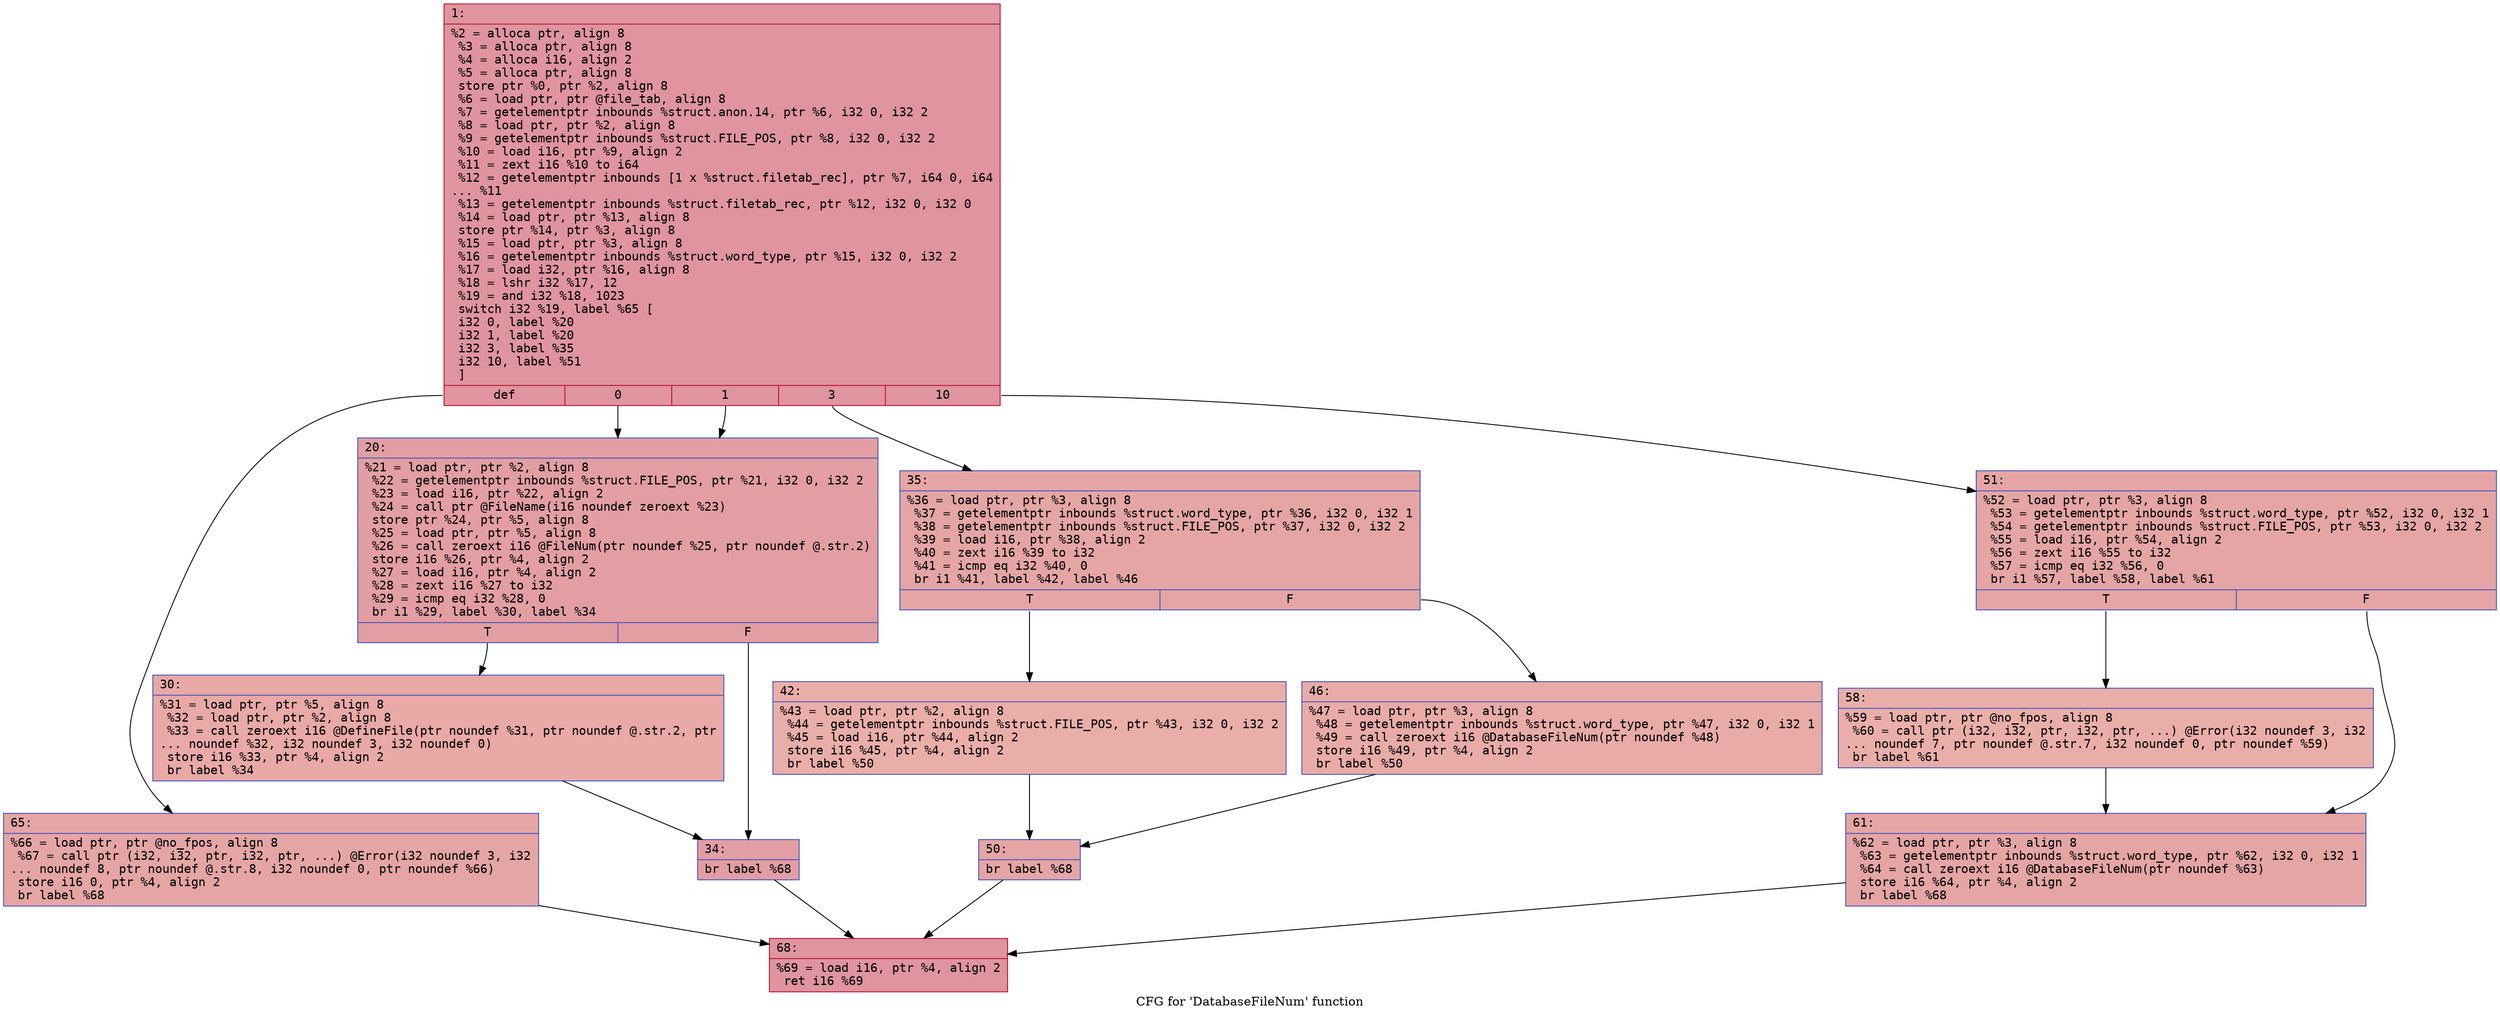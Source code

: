 digraph "CFG for 'DatabaseFileNum' function" {
	label="CFG for 'DatabaseFileNum' function";

	Node0x600003999ef0 [shape=record,color="#b70d28ff", style=filled, fillcolor="#b70d2870" fontname="Courier",label="{1:\l|  %2 = alloca ptr, align 8\l  %3 = alloca ptr, align 8\l  %4 = alloca i16, align 2\l  %5 = alloca ptr, align 8\l  store ptr %0, ptr %2, align 8\l  %6 = load ptr, ptr @file_tab, align 8\l  %7 = getelementptr inbounds %struct.anon.14, ptr %6, i32 0, i32 2\l  %8 = load ptr, ptr %2, align 8\l  %9 = getelementptr inbounds %struct.FILE_POS, ptr %8, i32 0, i32 2\l  %10 = load i16, ptr %9, align 2\l  %11 = zext i16 %10 to i64\l  %12 = getelementptr inbounds [1 x %struct.filetab_rec], ptr %7, i64 0, i64\l... %11\l  %13 = getelementptr inbounds %struct.filetab_rec, ptr %12, i32 0, i32 0\l  %14 = load ptr, ptr %13, align 8\l  store ptr %14, ptr %3, align 8\l  %15 = load ptr, ptr %3, align 8\l  %16 = getelementptr inbounds %struct.word_type, ptr %15, i32 0, i32 2\l  %17 = load i32, ptr %16, align 8\l  %18 = lshr i32 %17, 12\l  %19 = and i32 %18, 1023\l  switch i32 %19, label %65 [\l    i32 0, label %20\l    i32 1, label %20\l    i32 3, label %35\l    i32 10, label %51\l  ]\l|{<s0>def|<s1>0|<s2>1|<s3>3|<s4>10}}"];
	Node0x600003999ef0:s0 -> Node0x60000399a260[tooltip="1 -> 65\nProbability 20.00%" ];
	Node0x600003999ef0:s1 -> Node0x600003999f40[tooltip="1 -> 20\nProbability 40.00%" ];
	Node0x600003999ef0:s2 -> Node0x600003999f40[tooltip="1 -> 20\nProbability 40.00%" ];
	Node0x600003999ef0:s3 -> Node0x60000399a030[tooltip="1 -> 35\nProbability 20.00%" ];
	Node0x600003999ef0:s4 -> Node0x60000399a170[tooltip="1 -> 51\nProbability 20.00%" ];
	Node0x600003999f40 [shape=record,color="#3d50c3ff", style=filled, fillcolor="#be242e70" fontname="Courier",label="{20:\l|  %21 = load ptr, ptr %2, align 8\l  %22 = getelementptr inbounds %struct.FILE_POS, ptr %21, i32 0, i32 2\l  %23 = load i16, ptr %22, align 2\l  %24 = call ptr @FileName(i16 noundef zeroext %23)\l  store ptr %24, ptr %5, align 8\l  %25 = load ptr, ptr %5, align 8\l  %26 = call zeroext i16 @FileNum(ptr noundef %25, ptr noundef @.str.2)\l  store i16 %26, ptr %4, align 2\l  %27 = load i16, ptr %4, align 2\l  %28 = zext i16 %27 to i32\l  %29 = icmp eq i32 %28, 0\l  br i1 %29, label %30, label %34\l|{<s0>T|<s1>F}}"];
	Node0x600003999f40:s0 -> Node0x600003999f90[tooltip="20 -> 30\nProbability 37.50%" ];
	Node0x600003999f40:s1 -> Node0x600003999fe0[tooltip="20 -> 34\nProbability 62.50%" ];
	Node0x600003999f90 [shape=record,color="#3d50c3ff", style=filled, fillcolor="#ca3b3770" fontname="Courier",label="{30:\l|  %31 = load ptr, ptr %5, align 8\l  %32 = load ptr, ptr %2, align 8\l  %33 = call zeroext i16 @DefineFile(ptr noundef %31, ptr noundef @.str.2, ptr\l... noundef %32, i32 noundef 3, i32 noundef 0)\l  store i16 %33, ptr %4, align 2\l  br label %34\l}"];
	Node0x600003999f90 -> Node0x600003999fe0[tooltip="30 -> 34\nProbability 100.00%" ];
	Node0x600003999fe0 [shape=record,color="#3d50c3ff", style=filled, fillcolor="#be242e70" fontname="Courier",label="{34:\l|  br label %68\l}"];
	Node0x600003999fe0 -> Node0x60000399a2b0[tooltip="34 -> 68\nProbability 100.00%" ];
	Node0x60000399a030 [shape=record,color="#3d50c3ff", style=filled, fillcolor="#c5333470" fontname="Courier",label="{35:\l|  %36 = load ptr, ptr %3, align 8\l  %37 = getelementptr inbounds %struct.word_type, ptr %36, i32 0, i32 1\l  %38 = getelementptr inbounds %struct.FILE_POS, ptr %37, i32 0, i32 2\l  %39 = load i16, ptr %38, align 2\l  %40 = zext i16 %39 to i32\l  %41 = icmp eq i32 %40, 0\l  br i1 %41, label %42, label %46\l|{<s0>T|<s1>F}}"];
	Node0x60000399a030:s0 -> Node0x60000399a080[tooltip="35 -> 42\nProbability 37.50%" ];
	Node0x60000399a030:s1 -> Node0x60000399a0d0[tooltip="35 -> 46\nProbability 62.50%" ];
	Node0x60000399a080 [shape=record,color="#3d50c3ff", style=filled, fillcolor="#d0473d70" fontname="Courier",label="{42:\l|  %43 = load ptr, ptr %2, align 8\l  %44 = getelementptr inbounds %struct.FILE_POS, ptr %43, i32 0, i32 2\l  %45 = load i16, ptr %44, align 2\l  store i16 %45, ptr %4, align 2\l  br label %50\l}"];
	Node0x60000399a080 -> Node0x60000399a120[tooltip="42 -> 50\nProbability 100.00%" ];
	Node0x60000399a0d0 [shape=record,color="#3d50c3ff", style=filled, fillcolor="#cc403a70" fontname="Courier",label="{46:\l|  %47 = load ptr, ptr %3, align 8\l  %48 = getelementptr inbounds %struct.word_type, ptr %47, i32 0, i32 1\l  %49 = call zeroext i16 @DatabaseFileNum(ptr noundef %48)\l  store i16 %49, ptr %4, align 2\l  br label %50\l}"];
	Node0x60000399a0d0 -> Node0x60000399a120[tooltip="46 -> 50\nProbability 100.00%" ];
	Node0x60000399a120 [shape=record,color="#3d50c3ff", style=filled, fillcolor="#c5333470" fontname="Courier",label="{50:\l|  br label %68\l}"];
	Node0x60000399a120 -> Node0x60000399a2b0[tooltip="50 -> 68\nProbability 100.00%" ];
	Node0x60000399a170 [shape=record,color="#3d50c3ff", style=filled, fillcolor="#c5333470" fontname="Courier",label="{51:\l|  %52 = load ptr, ptr %3, align 8\l  %53 = getelementptr inbounds %struct.word_type, ptr %52, i32 0, i32 1\l  %54 = getelementptr inbounds %struct.FILE_POS, ptr %53, i32 0, i32 2\l  %55 = load i16, ptr %54, align 2\l  %56 = zext i16 %55 to i32\l  %57 = icmp eq i32 %56, 0\l  br i1 %57, label %58, label %61\l|{<s0>T|<s1>F}}"];
	Node0x60000399a170:s0 -> Node0x60000399a1c0[tooltip="51 -> 58\nProbability 37.50%" ];
	Node0x60000399a170:s1 -> Node0x60000399a210[tooltip="51 -> 61\nProbability 62.50%" ];
	Node0x60000399a1c0 [shape=record,color="#3d50c3ff", style=filled, fillcolor="#d0473d70" fontname="Courier",label="{58:\l|  %59 = load ptr, ptr @no_fpos, align 8\l  %60 = call ptr (i32, i32, ptr, i32, ptr, ...) @Error(i32 noundef 3, i32\l... noundef 7, ptr noundef @.str.7, i32 noundef 0, ptr noundef %59)\l  br label %61\l}"];
	Node0x60000399a1c0 -> Node0x60000399a210[tooltip="58 -> 61\nProbability 100.00%" ];
	Node0x60000399a210 [shape=record,color="#3d50c3ff", style=filled, fillcolor="#c5333470" fontname="Courier",label="{61:\l|  %62 = load ptr, ptr %3, align 8\l  %63 = getelementptr inbounds %struct.word_type, ptr %62, i32 0, i32 1\l  %64 = call zeroext i16 @DatabaseFileNum(ptr noundef %63)\l  store i16 %64, ptr %4, align 2\l  br label %68\l}"];
	Node0x60000399a210 -> Node0x60000399a2b0[tooltip="61 -> 68\nProbability 100.00%" ];
	Node0x60000399a260 [shape=record,color="#3d50c3ff", style=filled, fillcolor="#c5333470" fontname="Courier",label="{65:\l|  %66 = load ptr, ptr @no_fpos, align 8\l  %67 = call ptr (i32, i32, ptr, i32, ptr, ...) @Error(i32 noundef 3, i32\l... noundef 8, ptr noundef @.str.8, i32 noundef 0, ptr noundef %66)\l  store i16 0, ptr %4, align 2\l  br label %68\l}"];
	Node0x60000399a260 -> Node0x60000399a2b0[tooltip="65 -> 68\nProbability 100.00%" ];
	Node0x60000399a2b0 [shape=record,color="#b70d28ff", style=filled, fillcolor="#b70d2870" fontname="Courier",label="{68:\l|  %69 = load i16, ptr %4, align 2\l  ret i16 %69\l}"];
}
